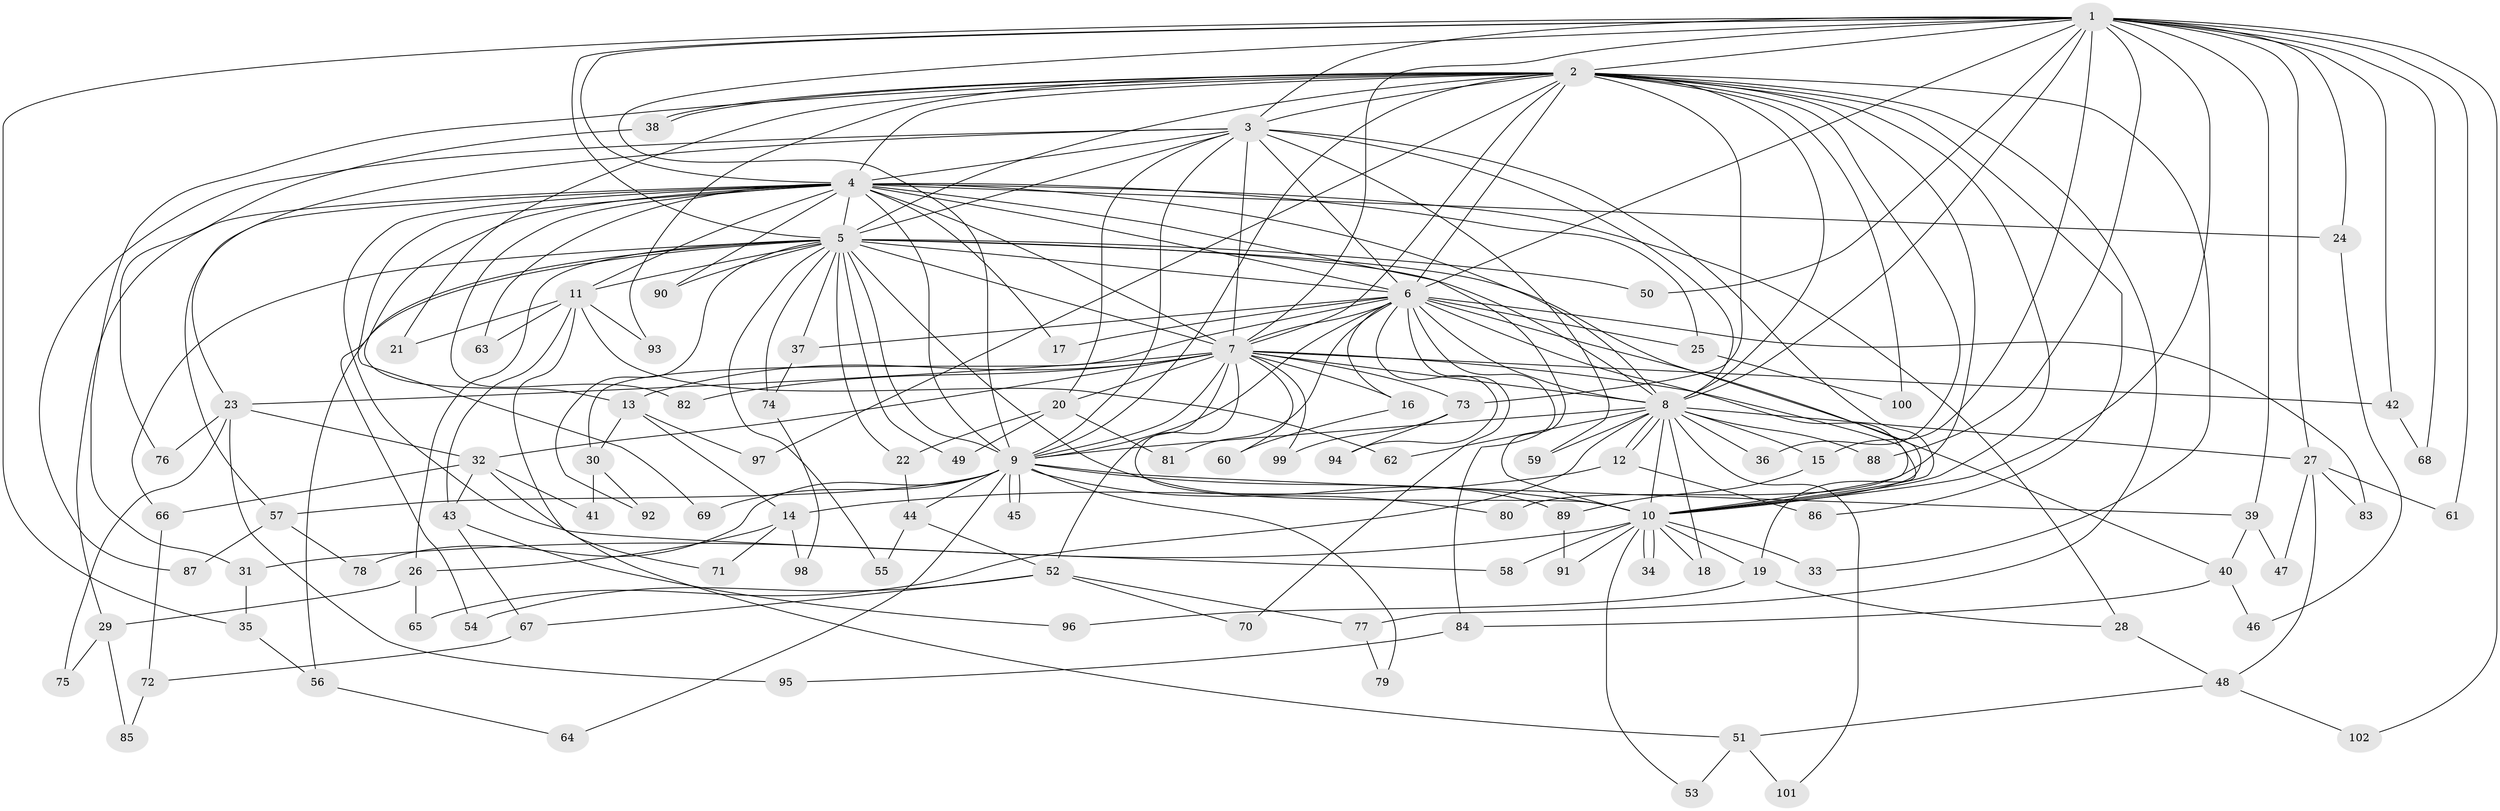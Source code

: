 // coarse degree distribution, {30: 0.013157894736842105, 12: 0.013157894736842105, 18: 0.013157894736842105, 22: 0.013157894736842105, 19: 0.02631578947368421, 17: 0.013157894736842105, 16: 0.02631578947368421, 7: 0.039473684210526314, 5: 0.02631578947368421, 4: 0.11842105263157894, 3: 0.14473684210526316, 2: 0.5131578947368421, 9: 0.013157894736842105, 8: 0.013157894736842105, 6: 0.013157894736842105}
// Generated by graph-tools (version 1.1) at 2025/51/02/27/25 19:51:43]
// undirected, 102 vertices, 229 edges
graph export_dot {
graph [start="1"]
  node [color=gray90,style=filled];
  1;
  2;
  3;
  4;
  5;
  6;
  7;
  8;
  9;
  10;
  11;
  12;
  13;
  14;
  15;
  16;
  17;
  18;
  19;
  20;
  21;
  22;
  23;
  24;
  25;
  26;
  27;
  28;
  29;
  30;
  31;
  32;
  33;
  34;
  35;
  36;
  37;
  38;
  39;
  40;
  41;
  42;
  43;
  44;
  45;
  46;
  47;
  48;
  49;
  50;
  51;
  52;
  53;
  54;
  55;
  56;
  57;
  58;
  59;
  60;
  61;
  62;
  63;
  64;
  65;
  66;
  67;
  68;
  69;
  70;
  71;
  72;
  73;
  74;
  75;
  76;
  77;
  78;
  79;
  80;
  81;
  82;
  83;
  84;
  85;
  86;
  87;
  88;
  89;
  90;
  91;
  92;
  93;
  94;
  95;
  96;
  97;
  98;
  99;
  100;
  101;
  102;
  1 -- 2;
  1 -- 3;
  1 -- 4;
  1 -- 5;
  1 -- 6;
  1 -- 7;
  1 -- 8;
  1 -- 9;
  1 -- 10;
  1 -- 15;
  1 -- 24;
  1 -- 27;
  1 -- 35;
  1 -- 39;
  1 -- 42;
  1 -- 50;
  1 -- 61;
  1 -- 68;
  1 -- 88;
  1 -- 102;
  2 -- 3;
  2 -- 4;
  2 -- 5;
  2 -- 6;
  2 -- 7;
  2 -- 8;
  2 -- 9;
  2 -- 10;
  2 -- 21;
  2 -- 31;
  2 -- 33;
  2 -- 36;
  2 -- 38;
  2 -- 38;
  2 -- 73;
  2 -- 77;
  2 -- 80;
  2 -- 86;
  2 -- 93;
  2 -- 97;
  2 -- 100;
  3 -- 4;
  3 -- 5;
  3 -- 6;
  3 -- 7;
  3 -- 8;
  3 -- 9;
  3 -- 10;
  3 -- 20;
  3 -- 23;
  3 -- 59;
  3 -- 87;
  4 -- 5;
  4 -- 6;
  4 -- 7;
  4 -- 8;
  4 -- 9;
  4 -- 10;
  4 -- 11;
  4 -- 13;
  4 -- 17;
  4 -- 24;
  4 -- 25;
  4 -- 28;
  4 -- 29;
  4 -- 57;
  4 -- 58;
  4 -- 63;
  4 -- 69;
  4 -- 82;
  4 -- 90;
  5 -- 6;
  5 -- 7;
  5 -- 8;
  5 -- 9;
  5 -- 10;
  5 -- 11;
  5 -- 22;
  5 -- 26;
  5 -- 37;
  5 -- 49;
  5 -- 50;
  5 -- 54;
  5 -- 55;
  5 -- 56;
  5 -- 66;
  5 -- 74;
  5 -- 89;
  5 -- 90;
  5 -- 92;
  6 -- 7;
  6 -- 8;
  6 -- 9;
  6 -- 10;
  6 -- 16;
  6 -- 17;
  6 -- 25;
  6 -- 30;
  6 -- 37;
  6 -- 40;
  6 -- 70;
  6 -- 81;
  6 -- 83;
  6 -- 84;
  6 -- 94;
  7 -- 8;
  7 -- 9;
  7 -- 10;
  7 -- 13;
  7 -- 16;
  7 -- 19;
  7 -- 20;
  7 -- 23;
  7 -- 32;
  7 -- 42;
  7 -- 52;
  7 -- 60;
  7 -- 73;
  7 -- 82;
  7 -- 99;
  8 -- 9;
  8 -- 10;
  8 -- 12;
  8 -- 12;
  8 -- 15;
  8 -- 18;
  8 -- 27;
  8 -- 36;
  8 -- 59;
  8 -- 62;
  8 -- 65;
  8 -- 88;
  8 -- 101;
  9 -- 10;
  9 -- 39;
  9 -- 44;
  9 -- 45;
  9 -- 45;
  9 -- 57;
  9 -- 64;
  9 -- 69;
  9 -- 78;
  9 -- 79;
  9 -- 80;
  10 -- 18;
  10 -- 19;
  10 -- 31;
  10 -- 33;
  10 -- 34;
  10 -- 34;
  10 -- 53;
  10 -- 58;
  10 -- 91;
  11 -- 21;
  11 -- 43;
  11 -- 62;
  11 -- 63;
  11 -- 71;
  11 -- 93;
  12 -- 14;
  12 -- 86;
  13 -- 14;
  13 -- 30;
  13 -- 97;
  14 -- 26;
  14 -- 71;
  14 -- 98;
  15 -- 89;
  16 -- 60;
  19 -- 28;
  19 -- 96;
  20 -- 22;
  20 -- 49;
  20 -- 81;
  22 -- 44;
  23 -- 32;
  23 -- 75;
  23 -- 76;
  23 -- 95;
  24 -- 46;
  25 -- 100;
  26 -- 29;
  26 -- 65;
  27 -- 47;
  27 -- 48;
  27 -- 61;
  27 -- 83;
  28 -- 48;
  29 -- 75;
  29 -- 85;
  30 -- 41;
  30 -- 92;
  31 -- 35;
  32 -- 41;
  32 -- 43;
  32 -- 51;
  32 -- 66;
  35 -- 56;
  37 -- 74;
  38 -- 76;
  39 -- 40;
  39 -- 47;
  40 -- 46;
  40 -- 84;
  42 -- 68;
  43 -- 67;
  43 -- 96;
  44 -- 52;
  44 -- 55;
  48 -- 51;
  48 -- 102;
  51 -- 53;
  51 -- 101;
  52 -- 54;
  52 -- 67;
  52 -- 70;
  52 -- 77;
  56 -- 64;
  57 -- 78;
  57 -- 87;
  66 -- 72;
  67 -- 72;
  72 -- 85;
  73 -- 94;
  73 -- 99;
  74 -- 98;
  77 -- 79;
  84 -- 95;
  89 -- 91;
}
